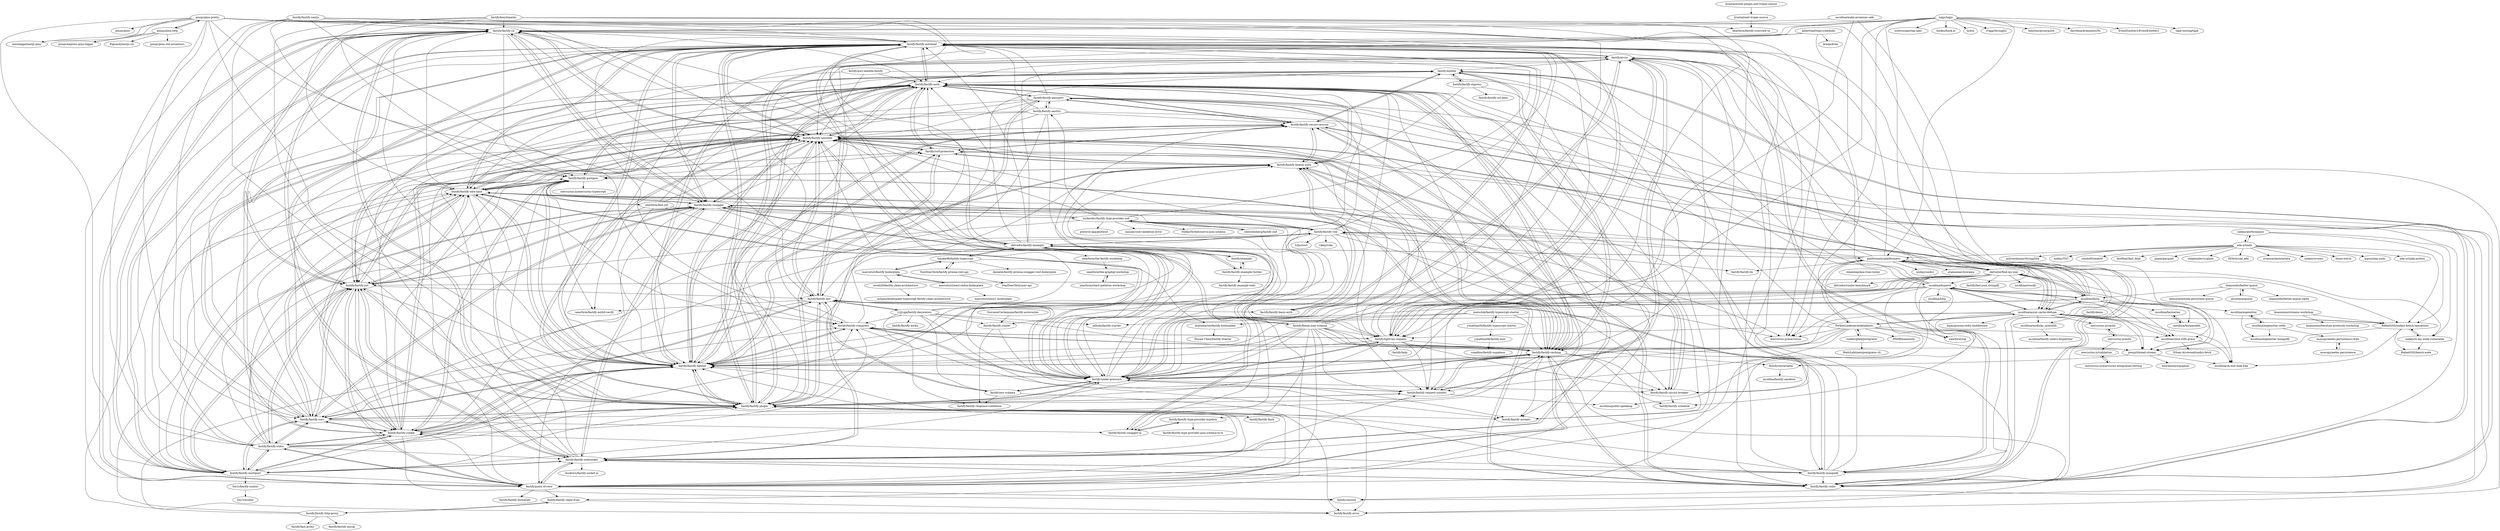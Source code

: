 digraph G {
"tapjs/tapjs" -> "tape-testing/tape" ["e"=1]
"tapjs/tapjs" -> "mercurius-js/mercurius" ["e"=1]
"tapjs/tapjs" -> "fastify/fastify-cli"
"tapjs/tapjs" -> "delvedor/find-my-way"
"tapjs/tapjs" -> "scottcorgan/tap-spec" ["e"=1]
"tapjs/tapjs" -> "fastify/fastify-autoload"
"tapjs/tapjs" -> "fastify/fastify-swagger"
"tapjs/tapjs" -> "hookio/hook.io" ["e"=1]
"tapjs/tapjs" -> "tj/dox" ["e"=1]
"tapjs/tapjs" -> "fastify/light-my-request"
"tapjs/tapjs" -> "rvagg/through2" ["e"=1]
"tapjs/tapjs" -> "thlorenz/proxyquire" ["e"=1]
"tapjs/tapjs" -> "platformatic/platformatic"
"tapjs/tapjs" -> "davidmarkclements/0x" ["e"=1]
"tapjs/tapjs" -> "EventEmitter2/EventEmitter2" ["e"=1]
"fastify/aws-lambda-fastify" -> "fastify/fastify-sensible"
"fastify/aws-lambda-fastify" -> "fastify/fastify-rate-limit"
"fastify/aws-lambda-fastify" -> "fastify/fastify-auth"
"fastify/aws-lambda-fastify" -> "mcollina/hyperid"
"pinojs/pino-pretty" -> "pinojs/pino" ["e"=1]
"pinojs/pino-pretty" -> "pinojs/pino-http"
"pinojs/pino-pretty" -> "iamolegga/nestjs-pino" ["e"=1]
"pinojs/pino-pretty" -> "fastify/fastify-helmet"
"pinojs/pino-pretty" -> "fastify/fastify-sensible"
"pinojs/pino-pretty" -> "fastify/fastify-swagger"
"pinojs/pino-pretty" -> "fastify/fastify-cli"
"pinojs/pino-pretty" -> "fastify/fastify-multipart"
"pinojs/pino-pretty" -> "fastify/fastify-autoload"
"pinojs/pino-pretty" -> "fastify/light-my-request"
"pinojs/pino-pretty" -> "mercurius-js/mercurius" ["e"=1]
"pinojs/pino-pretty" -> "fastify/fastify-cors"
"pinojs/pino-pretty" -> "pinojs/express-pino-logger"
"pinojs/pino-pretty" -> "fastify/fastify-static"
"pinojs/pino-pretty" -> "delvedor/fastify-example"
"fastify/fastify-static" -> "fastify/fastify-helmet"
"fastify/fastify-static" -> "fastify/fastify-cors"
"fastify/fastify-static" -> "fastify/fastify-cookie"
"fastify/fastify-static" -> "fastify/fastify-jwt"
"fastify/fastify-static" -> "fastify/fastify-autoload"
"fastify/fastify-static" -> "fastify/fastify-multipart"
"fastify/fastify-static" -> "fastify/point-of-view"
"fastify/fastify-static" -> "fastify/fastify-sensible"
"fastify/fastify-static" -> "fastify/fastify-compress"
"fastify/fastify-static" -> "fastify/fastify-websocket"
"fastify/fastify-static" -> "fastify/fastify-swagger"
"fastify/fastify-static" -> "fastify/fastify-plugin"
"fastify/fastify-static" -> "fastify/fastify-rate-limit"
"fastify/fastify-static" -> "fastify/fastify-cli"
"fastify/fastify-static" -> "fastify/fastify-auth"
"fastify/fluent-json-schema" -> "fastify/fastify-autoload"
"fastify/fluent-json-schema" -> "fastify/fastify-request-context"
"fastify/fluent-json-schema" -> "fastify/fastify-sensible"
"fastify/fluent-json-schema" -> "fastify/fastify-plugin"
"fastify/fluent-json-schema" -> "fastify/fastify-cli"
"fastify/fluent-json-schema" -> "pinojs/thread-stream"
"fastify/fluent-json-schema" -> "delvedor/fastify-example"
"fastify/fluent-json-schema" -> "fastify/light-my-request"
"fastify/fluent-json-schema" -> "fastify/fastify-reply-from"
"fastify/fluent-json-schema" -> "fastify/fastify-mongodb"
"fastify/fluent-json-schema" -> "fastify/under-pressure"
"fastify/fluent-json-schema" -> "fastify/fastify-redis"
"fastify/fluent-json-schema" -> "fastify/fastify-helmet"
"fastify/fluent-json-schema" -> "fastify/point-of-view"
"fastify/fluent-json-schema" -> "fastify/restartable"
"lmammino/streams-workshop" -> "lmammino/iteration-protocols-workshop"
"lmammino/streams-workshop" -> "RafaelGSS/nodejs-bench-operations"
"fastify/fastify-env" -> "fastify/fastify-autoload"
"fastify/fastify-env" -> "fastify/fastify-sensible"
"fastify/fastify-env" -> "fastify/env-schema"
"fastify/fastify-env" -> "fastify/fastify-plugin"
"fastify/fastify-env" -> "fastify/fastify-auth"
"fastify/fastify-env" -> "fastify/fastify-cookie"
"fastify/fastify-env" -> "fastify/fastify-error"
"fastify/fastify-env" -> "fastify/under-pressure"
"fastify/fastify-env" -> "L2jLiga/fastify-decorators"
"fastify/fastify-env" -> "fastify/fastify-mongodb"
"fastify/fastify-env" -> "nearform/fastify-auth0-verify"
"fastify/fastify-env" -> "fastify/fastify-basic-auth"
"fastify/under-pressure" -> "fastify/fastify-helmet"
"fastify/under-pressure" -> "fastify/fastify-compress"
"fastify/under-pressure" -> "fastify/fastify-caching"
"fastify/under-pressure" -> "fastify/fastify-sensible"
"fastify/under-pressure" -> "fastify/fastify-request-context"
"fastify/under-pressure" -> "fastify/fastify-rate-limit"
"fastify/under-pressure" -> "fastify/fastify-circuit-breaker"
"fastify/under-pressure" -> "fastify/avvio"
"fastify/under-pressure" -> "fastify/fastify-plugin"
"fastify/under-pressure" -> "fastify/fastify-bearer-auth"
"fastify/under-pressure" -> "fastify/env-schema"
"fastify/under-pressure" -> "fastify/fastify-env"
"fastify/under-pressure" -> "fastify/fastify-autoload"
"fastify/under-pressure" -> "fastify/light-my-request"
"fastify/under-pressure" -> "fastify/fastify-auth"
"fastify/fastify-reply-from" -> "fastify/fastify-http-proxy"
"fastify/fastify-reply-from" -> "fastify/fastify-error"
"fastify/fastify-autoload" -> "fastify/fastify-env"
"fastify/fastify-autoload" -> "fastify/fastify-sensible"
"fastify/fastify-autoload" -> "fastify/fastify-plugin"
"fastify/fastify-autoload" -> "fastify/fastify-helmet"
"fastify/fastify-autoload" -> "fastify/fastify-cli"
"fastify/fastify-autoload" -> "fastify/fastify-jwt"
"fastify/fastify-autoload" -> "fastify/fastify-auth"
"fastify/fastify-autoload" -> "fastify/light-my-request"
"fastify/fastify-autoload" -> "fastify/avvio"
"fastify/fastify-autoload" -> "fastify/fastify-rate-limit"
"fastify/fastify-autoload" -> "fastify/fastify-cookie"
"fastify/fastify-autoload" -> "fastify/fastify-multipart"
"fastify/fastify-autoload" -> "fastify/fastify-mongodb"
"fastify/fastify-autoload" -> "fastify/fastify-swagger"
"fastify/fastify-autoload" -> "fastify/under-pressure"
"fastify/fastify-routes" -> "fastify/fastify-response-validation"
"fastify/fastify-routes" -> "fastify/fastify-accepts"
"fastify/fastify-example-twitter" -> "fastify/example"
"fastify/fastify-example-twitter" -> "delvedor/fastify-example"
"fastify/fastify-example-twitter" -> "fastify/fastify-example-todo"
"fastify/fastify-compress" -> "fastify/fastify-caching"
"fastify/fastify-compress" -> "fastify/fastify-accepts"
"fastify/fastify-compress" -> "fastify/under-pressure"
"fastify/fastify-compress" -> "fastify/fastify-helmet"
"fastify/fastify-compress" -> "fastify/light-my-request"
"fastify/fastify-compress" -> "fastify/fastify-bearer-auth"
"fastify/fastify-compress" -> "fastify/middie"
"ForbesLindesay/atdatabases" -> "fastify/under-pressure"
"ForbesLindesay/atdatabases" -> "platformatic/platformatic"
"ForbesLindesay/atdatabases" -> "rickbergfalk/postgrator"
"ForbesLindesay/atdatabases" -> "mcollina/async-cache-dedupe"
"ForbesLindesay/atdatabases" -> "Ff00ff/mammoth" ["e"=1]
"ForbesLindesay/atdatabases" -> "pinojs/thread-stream"
"ForbesLindesay/atdatabases" -> "nearform/sql"
"ForbesLindesay/atdatabases" -> "mcollina/close-with-grace"
"ForbesLindesay/atdatabases" -> "mercurius-js/mercurius" ["e"=1]
"ForbesLindesay/atdatabases" -> "fastify/fastify-helmet"
"ForbesLindesay/atdatabases" -> "fastify/fastify-request-context"
"ForbesLindesay/atdatabases" -> "fastify/light-my-request"
"ForbesLindesay/atdatabases" -> "fastify/fastify-auth"
"matschik/fastify-typescript-starter" -> "yonathan06/fastify-typescript-starter"
"matschik/fastify-typescript-starter" -> "jellydn/fastify-starter"
"matschik/fastify-typescript-starter" -> "mattaharish/fastify-boilerplate"
"matschik/fastify-typescript-starter" -> "fastify/fastify-caching"
"fastify/fastify-cookie" -> "fastify/fastify-cors"
"fastify/fastify-cookie" -> "fastify/fastify-autoload"
"fastify/fastify-cookie" -> "fastify/fastify-helmet"
"fastify/fastify-cookie" -> "fastify/fastify-rate-limit"
"fastify/fastify-cookie" -> "fastify/fastify-jwt"
"fastify/fastify-cookie" -> "fastify/fastify-env"
"fastify/fastify-cookie" -> "fastify/session"
"fastify/fastify-cookie" -> "fastify/fastify-secure-session"
"fastify/fastify-cookie" -> "fastify/fastify-compress"
"fastify/fastify-cookie" -> "fastify/fastify-static"
"fastify/fastify-cookie" -> "fastify/fastify-multipart"
"fastify/fastify-cookie" -> "fastify/fastify-plugin"
"fastify/fastify-cookie" -> "fastify/fastify-postgres"
"fastify/fastify-cookie" -> "fastify/fastify-auth"
"fastify/fastify-cookie" -> "fastify/csrf-protection"
"L2jLiga/fastify-decorators" -> "fastify/fastify-env"
"L2jLiga/fastify-decorators" -> "fastify/fastify-error"
"L2jLiga/fastify-decorators" -> "fastify/middie"
"L2jLiga/fastify-decorators" -> "fastify/fastify-routes"
"L2jLiga/fastify-decorators" -> "fastify/fastify-sensible"
"L2jLiga/fastify-decorators" -> "fastify/fastify-awilix"
"L2jLiga/fastify-decorators" -> "fastify/fastify-caching"
"L2jLiga/fastify-decorators" -> "fastify/fastify-response-validation"
"L2jLiga/fastify-decorators" -> "jellydn/fastify-starter"
"L2jLiga/fastify-decorators" -> "fastify/env-schema"
"L2jLiga/fastify-decorators" -> "fastify/fastify-compress"
"fastify/fastify-oauth2" -> "fastify/session"
"fastify/fastify-oauth2" -> "fastify/fastify-autoload"
"fastify/fastify-oauth2" -> "fastify/fastify-env"
"fastify/fastify-oauth2" -> "fastify/fastify-passport"
"fastify/fastify-oauth2" -> "fastify/fastify-sensible"
"fastify/fastify-oauth2" -> "fastify/fastify-secure-session"
"fastify/fastify-oauth2" -> "fastify/under-pressure"
"fastify/fastify-oauth2" -> "fastify/fastify-cookie"
"fastify/fastify-oauth2" -> "fastify/fastify-jwt"
"fastify/fastify-sensible" -> "fastify/fastify-auth"
"fastify/fastify-sensible" -> "fastify/fastify-autoload"
"fastify/fastify-sensible" -> "fastify/fastify-helmet"
"fastify/fastify-sensible" -> "fastify/fastify-caching"
"fastify/fastify-sensible" -> "fastify/fastify-rate-limit"
"fastify/fastify-sensible" -> "fastify/fastify-plugin"
"fastify/fastify-sensible" -> "fastify/fastify-env"
"fastify/fastify-sensible" -> "fastify/fastify-jwt"
"fastify/fastify-sensible" -> "fastify/under-pressure"
"fastify/fastify-sensible" -> "fastify/fastify-secure-session"
"fastify/fastify-sensible" -> "fastify/csrf-protection"
"fastify/fastify-sensible" -> "fastify/fastify-cli"
"fastify/fastify-sensible" -> "fastify/fastify-swagger"
"fastify/fastify-sensible" -> "fastify/fastify-bearer-auth"
"fastify/fastify-sensible" -> "fastify/fastify-redis"
"fastify/fastify-rate-limit" -> "fastify/fastify-helmet"
"fastify/fastify-rate-limit" -> "fastify/fastify-sensible"
"fastify/fastify-rate-limit" -> "fastify/fastify-auth"
"fastify/fastify-rate-limit" -> "fastify/fastify-circuit-breaker"
"fastify/fastify-rate-limit" -> "fastify/fastify-autoload"
"fastify/fastify-rate-limit" -> "fastify/under-pressure"
"fastify/fastify-rate-limit" -> "fastify/fastify-jwt"
"fastify/fastify-rate-limit" -> "fastify/fastify-cors"
"fastify/fastify-rate-limit" -> "fastify/fastify-cookie"
"fastify/fastify-rate-limit" -> "fastify/fastify-swagger"
"fastify/fastify-rate-limit" -> "fastify/fastify-compress"
"fastify/fastify-rate-limit" -> "fastify/fastify-redis"
"fastify/fastify-rate-limit" -> "fastify/fastify-plugin"
"fastify/fastify-rate-limit" -> "fastify/csrf-protection"
"fastify/fastify-rate-limit" -> "fastify/fastify-postgres"
"fastify/fastify-secure-session" -> "fastify/csrf-protection"
"fastify/fastify-secure-session" -> "fastify/fastify-caching"
"fastify/fastify-secure-session" -> "fastify/fastify-bearer-auth"
"fastify/fastify-secure-session" -> "fastify/fastify-helmet"
"fastify/fastify-secure-session" -> "fastify/fastify-sensible"
"fastify/fastify-secure-session" -> "fastify/fastify-auth"
"fastify/fastify-secure-session" -> "fastify/fastify-passport"
"fastify/fastify-secure-session" -> "fastify/middie"
"fastify/fastify-secure-session" -> "fastify/fastify-redis"
"fastify/fastify-secure-session" -> "fastify/fastify-accepts"
"fastify/fastify-secure-session" -> "fastify/fastify-cookie"
"fastify/fastify-circuit-breaker" -> "fastify/fastify-auth"
"fastify/fastify-circuit-breaker" -> "fastify/fastify-bearer-auth"
"fastify/fastify-circuit-breaker" -> "fastify/fastify-schedule"
"fastify/fastify-cors" -> "fastify/fastify-helmet"
"fastify/fastify-cors" -> "fastify/fastify-jwt"
"fastify/fastify-cors" -> "fastify/fastify-cookie"
"fastify/fastify-cors" -> "fastify/fastify-swagger"
"fastify/fastify-cors" -> "fastify/fastify-plugin"
"fastify/fastify-cors" -> "fastify/fastify-rate-limit"
"fastify/fastify-cors" -> "fastify/fastify-auth"
"fastify/fastify-cors" -> "fastify/fastify-static"
"fastify/fastify-cors" -> "fastify/fastify-autoload"
"fastify/fastify-cors" -> "fastify/fastify-compress"
"fastify/fastify-cors" -> "fastify/fastify-multipart"
"fastify/fastify-cors" -> "fastify/middie"
"fastify/fastify-cors" -> "fastify/fastify-postgres"
"fastify/fastify-cors" -> "fastify/fastify-caching"
"fastify/fastify-cors" -> "fastify/fastify-swagger-ui"
"fastify/benchmarks" -> "fastify/fastify-plugin"
"fastify/benchmarks" -> "nearform/fastify-overview-ui"
"fastify/benchmarks" -> "fastify/fastify-request-context"
"fastify/benchmarks" -> "fastify/fastify-cli"
"fastify/benchmarks" -> "fastify/fastify-mongodb"
"fastify/benchmarks" -> "fastify/fastify-rate-limit"
"fastify/benchmarks" -> "fastify/fastify-postgres"
"fastify/fastify-postgres" -> "fastify/fastify-bearer-auth"
"fastify/fastify-postgres" -> "fastify/fastify-helmet"
"fastify/fastify-postgres" -> "fastify/fastify-redis"
"fastify/fastify-postgres" -> "fastify/fastify-auth"
"fastify/fastify-postgres" -> "fastify/fastify-plugin"
"fastify/fastify-postgres" -> "fastify/fastify-rate-limit"
"fastify/fastify-postgres" -> "nearform/fastify-auth0-verify"
"fastify/fastify-postgres" -> "fastify/fastify-jwt"
"fastify/fastify-postgres" -> "fastify/fastify-cookie"
"fastify/fastify-postgres" -> "fastify/csrf-protection"
"fastify/fastify-postgres" -> "nearform/fast-jwt"
"fastify/fastify-postgres" -> "mercurius-js/mercurius-typescript"
"fastify/fastify-postgres" -> "fastify/fastify-sensible"
"fastify/env-schema" -> "fastify/fastify-env"
"fastify/env-schema" -> "fastify/under-pressure"
"fastify/env-schema" -> "fastify/fastify-error"
"fastify/env-schema" -> "fastify/fastify-response-validation"
"fastify/example" -> "fastify/fastify-secure-session"
"fastify/example" -> "fastify/fastify-example-twitter"
"fastify/fastify-http-proxy" -> "fastify/fastify-reply-from"
"fastify/fastify-http-proxy" -> "fastify/fast-proxy" ["e"=1]
"fastify/fastify-http-proxy" -> "fastify/fastify-sensible"
"fastify/fastify-http-proxy" -> "fastify/fastify-rate-limit"
"fastify/fastify-http-proxy" -> "fastify/fastify-mysql"
"steambap/koa-tree-router" -> "delvedor/router-benchmark"
"mcollina/mqemitter" -> "mcollina/mqemitter-redis"
"mcollina/mqemitter" -> "mcollina/mqemitter-mongodb"
"fastify/light-my-request" -> "fastify/fastify-autoload"
"fastify/light-my-request" -> "fastify/avvio"
"fastify/light-my-request" -> "fastify/fastify-compress"
"fastify/light-my-request" -> "fastify/fastify-helmet"
"fastify/light-my-request" -> "fastify/fastify-request-context"
"fastify/light-my-request" -> "fastify/under-pressure"
"fastify/light-my-request" -> "fastify/fastify-auth"
"fastify/light-my-request" -> "fastify/fastify-caching"
"fastify/light-my-request" -> "fastify/help"
"fastify/light-my-request" -> "fastify/fastify-bearer-auth"
"fastify/light-my-request" -> "fastify/fastify-plugin"
"fastify/light-my-request" -> "fastify/fastify-circuit-breaker"
"fastify/light-my-request" -> "fastify/fastify-sensible"
"fastify/fastify-caching" -> "fastify/fastify-redis"
"fastify/fastify-caching" -> "fastify/fastify-accepts"
"fastify/fastify-caching" -> "fastify/fastify-sensible"
"fastify/fastify-caching" -> "fastify/fastify-bearer-auth"
"fastify/fastify-caching" -> "fastify/fastify-helmet"
"fastify/fastify-caching" -> "fastify/fastify-secure-session"
"fastify/fastify-caching" -> "fastify/fastify-compress"
"fastify/fastify-caching" -> "fastify/middie"
"fastify/fastify-caching" -> "fastify/fastify-schedule"
"fastify/fastify-caching" -> "fastify/under-pressure"
"fastify/fastify-caching" -> "fastify/fastify-auth"
"fastify/fastify-caching" -> "fastify/fastify-request-context"
"fastify/fastify-caching" -> "fastify/fastify-error"
"fastify/fastify-caching" -> "fastify/fastify-circuit-breaker"
"fastify/fastify-caching" -> "fastify/csrf-protection"
"fastify/csrf-protection" -> "fastify/fastify-secure-session"
"fastify/csrf-protection" -> "fastify/fastify-bearer-auth"
"fastify/csrf-protection" -> "fastify/fastify-auth"
"fastify/csrf-protection" -> "fastify/fastify-plugin"
"fastify/csrf-protection" -> "fastify/fastify-helmet"
"fastify/csrf-protection" -> "fastify/fastify-sensible"
"fastify/csrf-protection" -> "fastify/fastify-caching"
"fastify/fastify-passport" -> "fastify/fastify-auth"
"fastify/fastify-passport" -> "fastify/fastify-secure-session"
"fastify/fastify-passport" -> "fastify/point-of-view"
"fastify/fastify-passport" -> "fastify/fastify-websocket"
"fastify/fastify-passport" -> "fastify/fastify-redis"
"fastify/fastify-passport" -> "fastify/fastify-oauth2"
"fastify/fastify-passport" -> "fastify/fastify-sensible"
"fastify/fastify-passport" -> "fastify/fastify-rate-limit"
"fastify/fastify-passport" -> "fastify/fastify-autoload"
"fastify/fastify-passport" -> "fastify/session"
"fastify/fastify-passport" -> "fastify/fastify-jwt"
"fastify/fastify-express" -> "fastify/middie"
"fastify/fastify-express" -> "fastify/fastify-accepts"
"fastify/fastify-express" -> "fastify/fastify-url-data"
"fastify/fastify-express" -> "fastify/fastify-bearer-auth"
"fastify/fastify-basic-auth" -> "fastify/fastify-bearer-auth"
"nearform/fast-jwt" -> "nearform/fastify-auth0-verify"
"nearform/fast-jwt" -> "fastify/under-pressure"
"nearform/fast-jwt" -> "fastify/fastify-postgres"
"nearform/fast-jwt" -> "fastify/fastify-sensible"
"nearform/fast-jwt" -> "fastify/fastify-helmet"
"nearform/fast-jwt" -> "fastify/fastify-auth"
"nearform/fast-jwt" -> "fastify/fastify-request-context"
"fox1t/fastify-multer" -> "fox1t/multer"
"yonathan06/fastify-now" -> "coopflow/fastify-supabase"
"yonathan06/fastify-typescript-starter" -> "matschik/fastify-typescript-starter"
"yonathan06/fastify-typescript-starter" -> "yonathan06/fastify-now"
"fastify/fastify-request-context" -> "fastify/fastify-caching"
"fastify/fastify-request-context" -> "fastify/under-pressure"
"fastify/fastify-request-context" -> "mcollina/public-speaking"
"fastify/fastify-request-context" -> "fastify/avvio"
"fastify/fastify-request-context" -> "fastify/fastify-plugin"
"mattaharish/fastify-boilerplate" -> "Shyam-Chen/Fastify-Starter"
"mcollina/mqemitter-redis" -> "moscajs/aedes-persistence-redis"
"mcollina/mqemitter-redis" -> "mcollina/mqemitter"
"mcollina/mqemitter-redis" -> "mcollina/mqemitter-mongodb"
"mercurius-js/mercurius-integration-testing" -> "mercurius-js/validation"
"GiovanniCardamone/fastify-autoroutes" -> "fastify/fastify-routes"
"delvedor/fastify-example" -> "fastify/example"
"delvedor/fastify-example" -> "platformatic/platformatic"
"delvedor/fastify-example" -> "fastify/fastify-sensible"
"delvedor/fastify-example" -> "fastify/fastify-cli"
"delvedor/fastify-example" -> "fastify/fluent-json-schema"
"delvedor/fastify-example" -> "fastify/fastify-autoload"
"delvedor/fastify-example" -> "fastify/fastify-example-twitter"
"delvedor/fastify-example" -> "fastify/fastify-auth"
"delvedor/fastify-example" -> "hmake98/fastify-typescript"
"delvedor/fastify-example" -> "fastify/light-my-request"
"delvedor/fastify-example" -> "nearform/the-fastify-workshop"
"delvedor/fastify-example" -> "fastify/fastify-helmet"
"delvedor/fastify-example" -> "fastify/avvio"
"delvedor/fastify-example" -> "fastify/fastify-vite"
"delvedor/fastify-example" -> "fastify/fastify-swagger"
"pinojs/thread-stream" -> "mcollina/on-exit-leak-free"
"pinojs/thread-stream" -> "knockaway/sqsiphon"
"pinojs/thread-stream" -> "fastify/restartable"
"mcollina/fastq" -> "mcollina/async-cache-dedupe"
"mcollina/fastq" -> "mcollina/mqemitter"
"mcollina/fastq" -> "fastify/avvio"
"mcollina/fastq" -> "mcollina/fastparallel"
"mcollina/fastq" -> "fastify/under-pressure"
"mcollina/fastq" -> "fastify/fastify-autoload"
"mcollina/fastq" -> "mcollina/hyperid"
"mcollina/fastq" -> "mcollina/fastseries"
"mcollina/fastq" -> "delvedor/find-my-way"
"mcollina/fastq" -> "platformatic/platformatic"
"mcollina/fastq" -> "pinojs/thread-stream"
"mcollina/fastq" -> "fastify/fastify-helmet"
"mcollina/fastq" -> "fastify/light-my-request"
"mcollina/fastq" -> "fastify/fastify-vite"
"mcollina/fastq" -> "mcollina/close-with-grace"
"mcollina/async-cache-dedupe" -> "mcollina/fastq"
"mcollina/async-cache-dedupe" -> "fastify/under-pressure"
"mcollina/async-cache-dedupe" -> "mcollina/on-exit-leak-free"
"mcollina/async-cache-dedupe" -> "mcollina/hyperid"
"mcollina/async-cache-dedupe" -> "platformatic/platformatic"
"mcollina/async-cache-dedupe" -> "RafaelGSS/nodejs-bench-operations"
"mcollina/async-cache-dedupe" -> "mcollina/close-with-grace"
"mcollina/async-cache-dedupe" -> "delvedor/find-my-way"
"mcollina/async-cache-dedupe" -> "fastify/fastify-helmet"
"mcollina/async-cache-dedupe" -> "mcollina/public-speaking"
"mcollina/async-cache-dedupe" -> "pinojs/thread-stream"
"mcollina/async-cache-dedupe" -> "Asjas/prisma-redis-middleware" ["e"=1]
"mcollina/async-cache-dedupe" -> "mercurius-js/cache"
"mcollina/async-cache-dedupe" -> "ForbesLindesay/atdatabases"
"mcollina/async-cache-dedupe" -> "mcollina/modular_monolith"
"kibertoad/toad-scheduler" -> "fastify/fastify-schedule"
"kibertoad/toad-scheduler" -> "fastify/fastify-autoload"
"kibertoad/toad-scheduler" -> "fastify/fastify-plugin"
"kibertoad/toad-scheduler" -> "breejs/bree" ["e"=1]
"hmake98/fastify-typescript" -> "TomDoesTech/fastify-prisma-rest-api"
"hmake98/fastify-typescript" -> "danielm/fastify-prisma-swagger-rest-boilerplate"
"hmake98/fastify-typescript" -> "mattaharish/fastify-boilerplate"
"hmake98/fastify-typescript" -> "delvedor/fastify-example"
"hmake98/fastify-typescript" -> "marcoturi/fastify-boilerplate"
"mcollina/close-with-grace" -> "mcollina/on-exit-leak-free"
"mcollina/close-with-grace" -> "pinojs/thread-stream"
"mcollina/close-with-grace" -> "Ethan-Arrowood/undici-fetch"
"fastify/fastify-vite" -> "fastify/fastify-dx" ["e"=1]
"fastify/fastify-vite" -> "mercurius-js/mercurius" ["e"=1]
"fastify/fastify-vite" -> "fastify/fastify-cors"
"fastify/fastify-vite" -> "h3js/rou3" ["e"=1]
"fastify/fastify-vite" -> "mcollina/async-cache-dedupe"
"fastify/fastify-vite" -> "fastify/point-of-view"
"fastify/fastify-vite" -> "delvedor/fastify-example"
"fastify/fastify-vite" -> "turkerdev/fastify-type-provider-zod"
"fastify/fastify-vite" -> "fastify/fastify-swagger"
"fastify/fastify-vite" -> "fastify/fastify-autoload"
"fastify/fastify-vite" -> "fastify/fastify-passport"
"fastify/fastify-vite" -> "vikejs/vike" ["e"=1]
"fastify/fastify-vite" -> "fastify/light-my-request"
"fastify/fastify-vite" -> "fastify/under-pressure"
"fastify/fastify-vite" -> "fastify/fastify-sensible"
"mercurius-js/auth" -> "mercurius-js/validation"
"mercurius-js/auth" -> "mercurius-js/cache"
"nearform/the-fastify-workshop" -> "nearform/the-graphql-workshop"
"mcollina/fastparallel" -> "mcollina/fastseries"
"mcollina/fastseries" -> "mcollina/fastparallel"
"mercurius-js/validation" -> "mercurius-js/mercurius-integration-testing"
"mercurius-js/cache" -> "mercurius-js/auth"
"turkerdev/fastify-type-provider-zod" -> "elierotenberg/fastify-zod"
"turkerdev/fastify-type-provider-zod" -> "fastify/fastify-swagger"
"turkerdev/fastify-type-provider-zod" -> "fastify/fastify-type-provider-typebox"
"turkerdev/fastify-type-provider-zod" -> "fastify/fastify-swagger-ui"
"turkerdev/fastify-type-provider-zod" -> "fastify/fastify-sensible"
"turkerdev/fastify-type-provider-zod" -> "fastify/fastify-rate-limit"
"turkerdev/fastify-type-provider-zod" -> "fastify/fastify-jwt"
"turkerdev/fastify-type-provider-zod" -> "fastify/fastify-autoload"
"turkerdev/fastify-type-provider-zod" -> "fastify/fastify-vite"
"turkerdev/fastify-type-provider-zod" -> "plotwist-app/plotwist" ["e"=1]
"turkerdev/fastify-type-provider-zod" -> "causaly/zod-validation-error" ["e"=1]
"turkerdev/fastify-type-provider-zod" -> "fastify/fastify-oauth2"
"turkerdev/fastify-type-provider-zod" -> "StefanTerdell/zod-to-json-schema" ["e"=1]
"TomDoesTech/fastify-prisma-rest-api" -> "TomDoesTech/user-api"
"TomDoesTech/fastify-prisma-rest-api" -> "hmake98/fastify-typescript"
"lirantal/anti-trojan-source" -> "nearform/fastify-overview-ui"
"diamondio/better-queue" -> "diamondio/better-queue-sqlite"
"diamondio/better-queue" -> "damoclark/node-persistent-queue"
"diamondio/better-queue" -> "jessetane/queue"
"diamondio/better-queue" -> "mcollina/fastq"
"RafaelGSS/nodejs-bench-operations" -> "RafaelGSS/bench-node"
"RafaelGSS/nodejs-bench-operations" -> "nodejs/is-my-node-vulnerable"
"RafaelGSS/nodejs-bench-operations" -> "mcollina/async-cache-dedupe"
"RafaelGSS/nodejs-bench-operations" -> "pinojs/thread-stream"
"RafaelGSS/nodejs-bench-operations" -> "mcollina/on-exit-leak-free"
"revell29/fastify-clean-architecture" -> "aslupin/boilerplate-typescript-fastify-clean-architecture"
"elierotenberg/fastify-zod" -> "turkerdev/fastify-type-provider-zod"
"elierotenberg/fastify-zod" -> "fastify/fastify-swagger-ui"
"lirantal/eslint-plugin-anti-trojan-source" -> "lirantal/anti-trojan-source"
"fastify/restartable" -> "mcollina/fastify-sandbox"
"fastify/fastify-type-provider-typebox" -> "fastify/fastify-swagger-ui"
"fastify/fastify-type-provider-typebox" -> "fastify/fastify-type-provider-json-schema-to-ts"
"nearform/the-graphql-workshop" -> "nearform/react-patterns-workshop"
"nearform/react-patterns-workshop" -> "nearform/the-graphql-workshop"
"moscajs/aedes-persistence-redis" -> "moscajs/aedes-persistence"
"moscajs/aedes-persistence" -> "moscajs/aedes-persistence-redis"
"platformatic/platformatic" -> "delvedor/fastify-example"
"platformatic/platformatic" -> "mercurius-js/mercurius" ["e"=1]
"platformatic/platformatic" -> "mcollina/async-cache-dedupe"
"platformatic/platformatic" -> "ForbesLindesay/atdatabases"
"platformatic/platformatic" -> "nodejs/undici" ["e"=1]
"platformatic/platformatic" -> "delvedor/find-my-way"
"platformatic/platformatic" -> "fastify/fastify-swagger"
"platformatic/platformatic" -> "fastify/fastify-dx" ["e"=1]
"platformatic/platformatic" -> "RafaelGSS/nodejs-bench-operations"
"platformatic/platformatic" -> "oramasearch/orama" ["e"=1]
"platformatic/platformatic" -> "mcollina/fastq"
"platformatic/platformatic" -> "fastify/avvio"
"platformatic/platformatic" -> "fastify/fastify-vite"
"platformatic/platformatic" -> "fastify/fastify-autoload"
"platformatic/platformatic" -> "nodejs/is-my-node-vulnerable"
"nodejs/is-my-node-vulnerable" -> "RafaelGSS/nodejs-bench-operations"
"nodejs/is-my-node-vulnerable" -> "RafaelGSS/bench-node"
"pinojs/pino-http" -> "pinojs/pino-pretty"
"pinojs/pino-http" -> "iamolegga/nestjs-pino" ["e"=1]
"pinojs/pino-http" -> "pinojs/express-pino-logger"
"pinojs/pino-http" -> "pinojs/pino-std-serializers"
"pinojs/pino-http" -> "Papooch/nestjs-cls" ["e"=1]
"fastify/fastify-swagger-ui" -> "fastify/fastify-swagger"
"fastify/fastify-swagger-ui" -> "fastify/fastify-type-provider-typebox"
"ada-url/ada" -> "simdutf/simdutf" ["e"=1]
"ada-url/ada" -> "nodejs/performance"
"ada-url/ada" -> "platformatic/platformatic"
"ada-url/ada" -> "fastfloat/fast_float" ["e"=1]
"ada-url/ada" -> "pnpm/pacquet" ["e"=1]
"ada-url/ada" -> "RafaelGSS/nodejs-bench-operations"
"ada-url/ada" -> "stephenberry/glaze" ["e"=1]
"ada-url/ada" -> "TkTech/can_ada"
"ada-url/ada" -> "evanwashere/mitata" ["e"=1]
"ada-url/ada" -> "nodejs/uvwasi"
"ada-url/ada" -> "boost-ext/ut" ["e"=1]
"ada-url/ada" -> "mpusz/mp-units" ["e"=1]
"ada-url/ada" -> "ada-url/ada-python"
"ada-url/ada" -> "ashvardanian/StringZilla" ["e"=1]
"ada-url/ada" -> "nodejs/TSC" ["e"=1]
"nodejs/performance" -> "RafaelGSS/nodejs-bench-operations"
"nodejs/performance" -> "ada-url/ada"
"nodejs/performance" -> "nodejs/is-my-node-vulnerable"
"mcollina/hyperid" -> "mcollina/async-cache-dedupe"
"mcollina/hyperid" -> "fastify/fastify-helmet"
"mcollina/hyperid" -> "fastify/middie"
"mcollina/hyperid" -> "fastify/point-of-view"
"mcollina/hyperid" -> "nearform/sql"
"mcollina/hyperid" -> "mcollina/close-with-grace"
"mcollina/hyperid" -> "fastify/under-pressure"
"mcollina/hyperid" -> "pinojs/thread-stream"
"mcollina/hyperid" -> "mcollina/hwp"
"mcollina/hyperid" -> "fastify/fastify-autoload"
"mcollina/hyperid" -> "mcollina/on-exit-leak-free"
"mcollina/hyperid" -> "fastify/fastify-websocket"
"mcollina/hyperid" -> "mcollina/fastq"
"fastify/avvio" -> "fastify/fastify-plugin"
"fastify/avvio" -> "fastify/fastify-autoload"
"fastify/avvio" -> "fastify/fastify-request-context"
"fastify/avvio" -> "fastify/under-pressure"
"fastify/avvio" -> "fastify/light-my-request"
"fastify/avvio" -> "fastify/fastify-circuit-breaker"
"fastify/avvio" -> "fastify/fastify-caching"
"fastify/avvio" -> "fastify/fastify-auth"
"fastify/avvio" -> "fastify/fastify-helmet"
"fastify/avvio" -> "fastify/fastify-sensible"
"fastify/avvio" -> "fastify/fastify-error"
"fastify/avvio" -> "fastify/middie"
"jessetane/queue" -> "diamondio/better-queue"
"mcollina/modular_monolith" -> "mcollina/fastify-undici-dispatcher"
"rickbergfalk/postgrator" -> "MattiLehtinen/postgrator-cli"
"rickbergfalk/postgrator" -> "ForbesLindesay/atdatabases"
"fastify/fastify-cli" -> "fastify/fastify-autoload"
"fastify/fastify-cli" -> "fastify/fastify-sensible"
"fastify/fastify-cli" -> "fastify/fastify-plugin"
"fastify/fastify-cli" -> "fastify/fastify-swagger"
"fastify/fastify-cli" -> "fastify/fastify-auth"
"fastify/fastify-cli" -> "fastify/fastify-helmet"
"fastify/fastify-cli" -> "fastify/fastify-rate-limit"
"fastify/fastify-cli" -> "fastify/fastify-jwt"
"fastify/fastify-cli" -> "fastify/point-of-view"
"fastify/fastify-cli" -> "fastify/fastify-env"
"fastify/fastify-cli" -> "fastify/fastify-websocket"
"fastify/fastify-cli" -> "fastify/fastify-postgres"
"fastify/fastify-cli" -> "fastify/fastify-multipart"
"fastify/fastify-cli" -> "fastify/fastify-compress"
"fastify/fastify-cli" -> "fastify/under-pressure"
"marcoturi/react-redux-boilerplate" -> "marcoturi/fastify-boilerplate"
"marcoturi/react-redux-boilerplate" -> "marcoturi/ionic1-boilerplate" ["e"=1]
"fastify/fastify-swagger" -> "fastify/fastify-swagger-ui"
"fastify/fastify-swagger" -> "fastify/fastify-jwt"
"fastify/fastify-swagger" -> "fastify/fastify-cors"
"fastify/fastify-swagger" -> "fastify/fastify-sensible"
"fastify/fastify-swagger" -> "fastify/fastify-auth"
"fastify/fastify-swagger" -> "fastify/fastify-cli"
"fastify/fastify-swagger" -> "fastify/fastify-rate-limit"
"fastify/fastify-swagger" -> "fastify/fastify-autoload"
"fastify/fastify-swagger" -> "turkerdev/fastify-type-provider-zod"
"fastify/fastify-swagger" -> "fastify/fastify-multipart"
"fastify/fastify-swagger" -> "fastify/under-pressure"
"fastify/fastify-swagger" -> "fastify/fastify-websocket"
"fastify/fastify-swagger" -> "fastify/fastify-helmet"
"fastify/fastify-swagger" -> "mercurius-js/mercurius" ["e"=1]
"fastify/fastify-swagger" -> "fastify/fastify-cookie"
"fastify/middie" -> "fastify/fastify-accepts"
"fastify/middie" -> "fastify/fastify-caching"
"fastify/middie" -> "fastify/fastify-plugin"
"fastify/middie" -> "fastify/fastify-helmet"
"fastify/middie" -> "fastify/fastify-redis"
"fastify/middie" -> "fastify/fastify-secure-session"
"fastify/middie" -> "fastify/fastify-express"
"fastify/middie" -> "fastify/fastify-auth"
"fastify/middie" -> "fastify/fastify-circuit-breaker"
"fastify/fastify-plugin" -> "fastify/fastify-autoload"
"fastify/fastify-plugin" -> "fastify/fastify-jwt"
"fastify/fastify-plugin" -> "fastify/fastify-sensible"
"fastify/fastify-plugin" -> "fastify/avvio"
"fastify/fastify-plugin" -> "fastify/middie"
"fastify/fastify-plugin" -> "fastify/csrf-protection"
"fastify/fastify-plugin" -> "fastify/fastify-env"
"fastify/fastify-plugin" -> "fastify/fastify-helmet"
"fastify/fastify-plugin" -> "fastify/fastify-flash"
"fastify/fastify-plugin" -> "fastify/fastify-cli"
"fastify/fastify-plugin" -> "fastify/fastify-request-context"
"fastify/fastify-plugin" -> "fastify/under-pressure"
"fastify/fastify-plugin" -> "fastify/fastify-accepts"
"fastify/fastify-plugin" -> "fastify/fastify-cors"
"fastify/fastify-plugin" -> "fastify/fastify-caching"
"delvedor/find-my-way" -> "fastify/fast-json-stringify" ["e"=1]
"delvedor/find-my-way" -> "fastify/avvio"
"delvedor/find-my-way" -> "mcollina/async-cache-dedupe"
"delvedor/find-my-way" -> "delvedor/router-benchmark"
"delvedor/find-my-way" -> "fastify/light-my-request"
"delvedor/find-my-way" -> "fastify/fastify-plugin"
"delvedor/find-my-way" -> "platformatic/platformatic"
"delvedor/find-my-way" -> "mcollina/reusify"
"delvedor/find-my-way" -> "fastify/under-pressure"
"delvedor/find-my-way" -> "pinojs/thread-stream"
"delvedor/find-my-way" -> "mcollina/fastq"
"delvedor/find-my-way" -> "fastify/fastify-helmet"
"delvedor/find-my-way" -> "fastify/fastify-jwt"
"delvedor/find-my-way" -> "mercurius-js/mercurius" ["e"=1]
"delvedor/find-my-way" -> "mcollina/hyperid"
"marcoturi/fastify-boilerplate" -> "marcoturi/react-redux-boilerplate"
"marcoturi/fastify-boilerplate" -> "hmake98/fastify-typescript"
"marcoturi/fastify-boilerplate" -> "revell29/fastify-clean-architecture"
"fastify/point-of-view" -> "fastify/fastify-passport"
"fastify/point-of-view" -> "fastify/fastify-autoload"
"fastify/point-of-view" -> "fastify/fastify-reply-from"
"fastify/point-of-view" -> "fastify/fastify-plugin"
"fastify/point-of-view" -> "fastify/fastify-cli"
"fastify/point-of-view" -> "fastify/fastify-jwt"
"fastify/point-of-view" -> "fastify/fastify-helmet"
"fastify/point-of-view" -> "fastify/fastify-formbody"
"fastify/point-of-view" -> "fastify/fastify-sensible"
"fastify/point-of-view" -> "fastify/fastify-static"
"fastify/point-of-view" -> "fastify/fastify-auth"
"fastify/point-of-view" -> "fastify/fastify-cookie"
"fastify/point-of-view" -> "fastify/fastify-websocket"
"fastify/point-of-view" -> "fastify/session"
"fastify/fastify-redis" -> "fastify/fastify-caching"
"fastify/fastify-redis" -> "fastify/middie"
"fastify/fastify-redis" -> "fastify/fastify-postgres"
"fastify/fastify-redis" -> "fastify/fastify-secure-session"
"fastify/fastify-redis" -> "fastify/fastify-websocket"
"fastify/fastify-redis" -> "fastify/fastify-sensible"
"fastify/fastify-redis" -> "fastify/csrf-protection"
"fastify/fastify-redis" -> "fastify/fastify-rate-limit"
"fastify/fastify-multipart" -> "fastify/fastify-autoload"
"fastify/fastify-multipart" -> "fastify/fastify-jwt"
"fastify/fastify-multipart" -> "fastify/fastify-rate-limit"
"fastify/fastify-multipart" -> "fastify/fastify-cookie"
"fastify/fastify-multipart" -> "fastify/fastify-swagger"
"fastify/fastify-multipart" -> "fastify/fastify-helmet"
"fastify/fastify-multipart" -> "fastify/fastify-static"
"fastify/fastify-multipart" -> "fastify/fastify-sensible"
"fastify/fastify-multipart" -> "fastify/fastify-cors"
"fastify/fastify-multipart" -> "fastify/fastify-websocket"
"fastify/fastify-multipart" -> "fox1t/fastify-multer"
"fastify/fastify-multipart" -> "fastify/under-pressure"
"fastify/fastify-multipart" -> "fastify/fastify-plugin"
"fastify/fastify-multipart" -> "fastify/fastify-cli"
"fastify/fastify-multipart" -> "fastify/point-of-view"
"fastify/fastify-mongodb" -> "fastify/fastify-autoload"
"fastify/fastify-mongodb" -> "fastify/fastify-env"
"fastify/fastify-mongodb" -> "fastify/fastify-websocket"
"fastify/fastify-mongodb" -> "fastify/fastify-redis"
"fastify/fastify-mongodb" -> "fastify/fastify-plugin"
"fastify/fastify-mongodb" -> "fastify/fastify-passport"
"fastify/fastify-mongodb" -> "fastify/fastify-rate-limit"
"fastify/fastify-mongodb" -> "fastify/fastify-helmet"
"fastify/fastify-mongodb" -> "fastify/fastify-sensible"
"fastify/fastify-mongodb" -> "fastify/fastify-auth"
"fastify/fastify-mongodb" -> "fastify/fastify-cookie"
"fastify/fastify-mongodb" -> "fastify/fastify-cli"
"fastify/fastify-bearer-auth" -> "fastify/fastify-auth"
"fastify/fastify-bearer-auth" -> "fastify/fastify-basic-auth"
"fastify/fastify-bearer-auth" -> "fastify/fastify-caching"
"fastify/fastify-bearer-auth" -> "fastify/fastify-helmet"
"fastify/fastify-bearer-auth" -> "fastify/fastify-postgres"
"fastify/fastify-bearer-auth" -> "fastify/fastify-secure-session"
"fastify/fastify-bearer-auth" -> "fastify/fastify-circuit-breaker"
"fastify/fastify-bearer-auth" -> "fastify/fastify-routes"
"fastify/fastify-bearer-auth" -> "fastify/csrf-protection"
"fastify/fastify-bearer-auth" -> "fastify/fastify-sensible"
"fastify/demo" -> "mcollina/modular_monolith"
"fastify/fastify-helmet" -> "fastify/fastify-rate-limit"
"fastify/fastify-helmet" -> "fastify/fastify-sensible"
"fastify/fastify-helmet" -> "fastify/fastify-autoload"
"fastify/fastify-helmet" -> "fastify/fastify-bearer-auth"
"fastify/fastify-helmet" -> "fastify/fastify-cors"
"fastify/fastify-helmet" -> "fastify/fastify-caching"
"fastify/fastify-helmet" -> "fastify/fastify-auth"
"fastify/fastify-helmet" -> "fastify/under-pressure"
"fastify/fastify-helmet" -> "fastify/fastify-postgres"
"fastify/fastify-helmet" -> "fastify/fastify-compress"
"fastify/fastify-helmet" -> "fastify/fastify-secure-session"
"fastify/fastify-helmet" -> "fastify/middie"
"fastify/fastify-helmet" -> "fastify/csrf-protection"
"fastify/fastify-helmet" -> "fastify/fastify-plugin"
"fastify/fastify-helmet" -> "fastify/fastify-cookie"
"fastify/fastify-websocket" -> "fastify/fastify-auth"
"fastify/fastify-websocket" -> "fastify/fastify-redis"
"fastify/fastify-websocket" -> "fastify/fastify-jwt"
"fastify/fastify-websocket" -> "fastify/fastify-passport"
"fastify/fastify-websocket" -> "fastify/fastify-autoload"
"fastify/fastify-websocket" -> "ducktors/fastify-socket.io"
"fastify/fastify-websocket" -> "fastify/fastify-rate-limit"
"fastify/fastify-websocket" -> "fastify/fastify-mongodb"
"fastify/fastify-websocket" -> "fastify/fastify-multipart"
"fastify/fastify-websocket" -> "fastify/fastify-swagger"
"fastify/fastify-websocket" -> "fastify/point-of-view"
"fastify/fastify-websocket" -> "fastify/fastify-request-context"
"fastify/fastify-websocket" -> "fastify/fastify-cli"
"fastify/fastify-websocket" -> "fastify/fastify-helmet"
"fastify/fastify-websocket" -> "fastify/fastify-sensible"
"mcollina/make-promises-safe" -> "fastify/fastify-cli"
"mcollina/make-promises-safe" -> "fastify/light-my-request"
"mcollina/make-promises-safe" -> "mcollina/close-with-grace"
"fastify/fastify-jwt" -> "fastify/fastify-plugin"
"fastify/fastify-jwt" -> "fastify/fastify-cors"
"fastify/fastify-jwt" -> "fastify/fastify-auth"
"fastify/fastify-jwt" -> "fastify/fastify-autoload"
"fastify/fastify-jwt" -> "fastify/fastify-sensible"
"fastify/fastify-jwt" -> "fastify/fastify-swagger"
"fastify/fastify-jwt" -> "fastify/fastify-rate-limit"
"fastify/fastify-jwt" -> "fastify/fastify-helmet"
"fastify/fastify-jwt" -> "fastify/fastify-cookie"
"fastify/fastify-jwt" -> "fastify/fastify-multipart"
"fastify/fastify-jwt" -> "fastify/fastify-websocket"
"fastify/fastify-jwt" -> "fastify/fastify-env"
"fastify/fastify-jwt" -> "fastify/fastify-static"
"fastify/fastify-jwt" -> "fastify/fastify-cli"
"fastify/fastify-jwt" -> "fastify/point-of-view"
"fastify/fastify-auth" -> "fastify/fastify-bearer-auth"
"fastify/fastify-auth" -> "fastify/fastify-sensible"
"fastify/fastify-auth" -> "fastify/fastify-circuit-breaker"
"fastify/fastify-auth" -> "fastify/fastify-jwt"
"fastify/fastify-auth" -> "fastify/fastify-rate-limit"
"fastify/fastify-auth" -> "fastify/fastify-helmet"
"fastify/fastify-auth" -> "fastify/csrf-protection"
"fastify/fastify-auth" -> "fastify/fastify-autoload"
"fastify/fastify-auth" -> "fastify/fastify-caching"
"fastify/fastify-auth" -> "fastify/fastify-basic-auth"
"fastify/fastify-auth" -> "fastify/fastify-passport"
"fastify/fastify-auth" -> "fastify/fastify-secure-session"
"fastify/fastify-auth" -> "fastify/fastify-postgres"
"fastify/fastify-auth" -> "fastify/fastify-websocket"
"fastify/fastify-auth" -> "fastify/fastify-cors"
"fastify/fastify-nextjs" -> "fastify/fastify-compress"
"fastify/fastify-nextjs" -> "fastify/fastify-request-context"
"fastify/fastify-nextjs" -> "fastify/fastify-postgres"
"fastify/fastify-nextjs" -> "fastify/under-pressure"
"fastify/fastify-nextjs" -> "fastify/fastify-plugin"
"fastify/fastify-nextjs" -> "fastify/fastify-cors"
"fastify/fastify-nextjs" -> "fastify/fastify-redis"
"fastify/fastify-nextjs" -> "fastify/point-of-view"
"fastify/fastify-nextjs" -> "fastify/fastify-cli"
"tapjs/tapjs" ["l"="0.158,-35.469"]
"tape-testing/tape" ["l"="-0.256,-34.094"]
"mercurius-js/mercurius" ["l"="-0.246,-20.462"]
"fastify/fastify-cli" ["l"="0.254,-35.496"]
"delvedor/find-my-way" ["l"="0.222,-35.437"]
"scottcorgan/tap-spec" ["l"="0.609,-30.654"]
"fastify/fastify-autoload" ["l"="0.24,-35.494"]
"fastify/fastify-swagger" ["l"="0.213,-35.507"]
"hookio/hook.io" ["l"="1.994,-34.444"]
"tj/dox" ["l"="1.856,-34.455"]
"fastify/light-my-request" ["l"="0.243,-35.471"]
"rvagg/through2" ["l"="0.187,-33.59"]
"thlorenz/proxyquire" ["l"="-0.219,-34.028"]
"platformatic/platformatic" ["l"="0.191,-35.444"]
"davidmarkclements/0x" ["l"="-0.243,-33.769"]
"EventEmitter2/EventEmitter2" ["l"="2.073,-34.486"]
"fastify/aws-lambda-fastify" ["l"="0.303,-35.443"]
"fastify/fastify-sensible" ["l"="0.266,-35.508"]
"fastify/fastify-rate-limit" ["l"="0.271,-35.498"]
"fastify/fastify-auth" ["l"="0.28,-35.507"]
"mcollina/hyperid" ["l"="0.249,-35.429"]
"pinojs/pino-pretty" ["l"="0.205,-35.551"]
"pinojs/pino" ["l"="-0.245,-33.978"]
"pinojs/pino-http" ["l"="0.161,-35.606"]
"iamolegga/nestjs-pino" ["l"="1.871,-21.231"]
"fastify/fastify-helmet" ["l"="0.267,-35.488"]
"fastify/fastify-multipart" ["l"="0.242,-35.527"]
"fastify/fastify-cors" ["l"="0.256,-35.52"]
"pinojs/express-pino-logger" ["l"="0.14,-35.589"]
"fastify/fastify-static" ["l"="0.23,-35.518"]
"delvedor/fastify-example" ["l"="0.25,-35.542"]
"fastify/fastify-cookie" ["l"="0.269,-35.521"]
"fastify/fastify-jwt" ["l"="0.246,-35.509"]
"fastify/point-of-view" ["l"="0.229,-35.485"]
"fastify/fastify-compress" ["l"="0.293,-35.499"]
"fastify/fastify-websocket" ["l"="0.247,-35.485"]
"fastify/fastify-plugin" ["l"="0.281,-35.493"]
"fastify/fluent-json-schema" ["l"="0.27,-35.456"]
"fastify/fastify-request-context" ["l"="0.288,-35.464"]
"pinojs/thread-stream" ["l"="0.236,-35.397"]
"fastify/fastify-reply-from" ["l"="0.33,-35.446"]
"fastify/fastify-mongodb" ["l"="0.284,-35.481"]
"fastify/under-pressure" ["l"="0.271,-35.475"]
"fastify/fastify-redis" ["l"="0.297,-35.486"]
"fastify/restartable" ["l"="0.277,-35.385"]
"lmammino/streams-workshop" ["l"="0.206,-35.291"]
"lmammino/iteration-protocols-workshop" ["l"="0.219,-35.255"]
"RafaelGSS/nodejs-bench-operations" ["l"="0.181,-35.367"]
"fastify/fastify-env" ["l"="0.305,-35.498"]
"fastify/env-schema" ["l"="0.347,-35.492"]
"fastify/fastify-error" ["l"="0.341,-35.474"]
"L2jLiga/fastify-decorators" ["l"="0.355,-35.515"]
"nearform/fastify-auth0-verify" ["l"="0.362,-35.482"]
"fastify/fastify-basic-auth" ["l"="0.317,-35.538"]
"fastify/fastify-caching" ["l"="0.297,-35.509"]
"fastify/fastify-circuit-breaker" ["l"="0.298,-35.527"]
"fastify/avvio" ["l"="0.257,-35.468"]
"fastify/fastify-bearer-auth" ["l"="0.311,-35.519"]
"fastify/fastify-http-proxy" ["l"="0.358,-35.452"]
"fastify/fastify-routes" ["l"="0.383,-35.53"]
"fastify/fastify-response-validation" ["l"="0.392,-35.513"]
"fastify/fastify-accepts" ["l"="0.337,-35.508"]
"fastify/fastify-example-twitter" ["l"="0.226,-35.597"]
"fastify/example" ["l"="0.253,-35.582"]
"fastify/fastify-example-todo" ["l"="0.208,-35.639"]
"fastify/middie" ["l"="0.318,-35.494"]
"ForbesLindesay/atdatabases" ["l"="0.27,-35.422"]
"rickbergfalk/postgrator" ["l"="0.334,-35.374"]
"mcollina/async-cache-dedupe" ["l"="0.218,-35.409"]
"Ff00ff/mammoth" ["l"="-4.35,-30.41"]
"nearform/sql" ["l"="0.298,-35.381"]
"mcollina/close-with-grace" ["l"="0.25,-35.384"]
"matschik/fastify-typescript-starter" ["l"="0.317,-35.618"]
"yonathan06/fastify-typescript-starter" ["l"="0.291,-35.658"]
"jellydn/fastify-starter" ["l"="0.362,-35.583"]
"mattaharish/fastify-boilerplate" ["l"="0.315,-35.665"]
"fastify/session" ["l"="0.203,-35.529"]
"fastify/fastify-secure-session" ["l"="0.283,-35.529"]
"fastify/fastify-postgres" ["l"="0.31,-35.507"]
"fastify/csrf-protection" ["l"="0.29,-35.518"]
"fastify/fastify-awilix" ["l"="0.422,-35.519"]
"fastify/fastify-oauth2" ["l"="0.226,-35.533"]
"fastify/fastify-passport" ["l"="0.232,-35.505"]
"fastify/fastify-schedule" ["l"="0.322,-35.559"]
"fastify/fastify-swagger-ui" ["l"="0.165,-35.531"]
"fastify/benchmarks" ["l"="0.335,-35.526"]
"nearform/fastify-overview-ui" ["l"="0.407,-35.557"]
"nearform/fast-jwt" ["l"="0.325,-35.479"]
"mercurius-js/mercurius-typescript" ["l"="0.368,-35.549"]
"fastify/fast-proxy" ["l"="-5.022,-28.639"]
"fastify/fastify-mysql" ["l"="0.409,-35.431"]
"steambap/koa-tree-router" ["l"="0.25,-35.305"]
"delvedor/router-benchmark" ["l"="0.236,-35.349"]
"mcollina/mqemitter" ["l"="0.079,-35.431"]
"mcollina/mqemitter-redis" ["l"="0.04,-35.437"]
"mcollina/mqemitter-mongodb" ["l"="0.049,-35.424"]
"fastify/help" ["l"="0.166,-35.493"]
"fastify/fastify-express" ["l"="0.378,-35.497"]
"fastify/fastify-url-data" ["l"="0.43,-35.486"]
"fox1t/fastify-multer" ["l"="0.25,-35.603"]
"fox1t/multer" ["l"="0.246,-35.631"]
"yonathan06/fastify-now" ["l"="0.271,-35.697"]
"coopflow/fastify-supabase" ["l"="0.263,-35.722"]
"mcollina/public-speaking" ["l"="0.263,-35.406"]
"Shyam-Chen/Fastify-Starter" ["l"="0.31,-35.702"]
"moscajs/aedes-persistence-redis" ["l"="0.005,-35.438"]
"mercurius-js/mercurius-integration-testing" ["l"="0.175,-35.245"]
"mercurius-js/validation" ["l"="0.176,-35.263"]
"GiovanniCardamone/fastify-autoroutes" ["l"="0.439,-35.544"]
"hmake98/fastify-typescript" ["l"="0.318,-35.64"]
"nearform/the-fastify-workshop" ["l"="0.295,-35.602"]
"fastify/fastify-vite" ["l"="0.201,-35.484"]
"mcollina/on-exit-leak-free" ["l"="0.218,-35.38"]
"knockaway/sqsiphon" ["l"="0.235,-35.365"]
"mcollina/fastq" ["l"="0.193,-35.422"]
"mcollina/fastparallel" ["l"="0.124,-35.418"]
"mcollina/fastseries" ["l"="0.144,-35.411"]
"Asjas/prisma-redis-middleware" ["l"="1.067,-20.831"]
"mercurius-js/cache" ["l"="0.196,-35.33"]
"mcollina/modular_monolith" ["l"="0.123,-35.393"]
"kibertoad/toad-scheduler" ["l"="0.297,-35.569"]
"breejs/bree" ["l"="-0.317,-33.942"]
"TomDoesTech/fastify-prisma-rest-api" ["l"="0.332,-35.681"]
"danielm/fastify-prisma-swagger-rest-boilerplate" ["l"="0.344,-35.654"]
"marcoturi/fastify-boilerplate" ["l"="0.368,-35.674"]
"Ethan-Arrowood/undici-fetch" ["l"="0.281,-35.326"]
"fastify/fastify-dx" ["l"="-7.27,-30.246"]
"h3js/rou3" ["l"="-7.593,-30.625"]
"turkerdev/fastify-type-provider-zod" ["l"="0.185,-35.519"]
"vikejs/vike" ["l"="-7.278,-30.216"]
"mercurius-js/auth" ["l"="0.182,-35.298"]
"nearform/the-graphql-workshop" ["l"="0.339,-35.621"]
"elierotenberg/fastify-zod" ["l"="0.144,-35.545"]
"fastify/fastify-type-provider-typebox" ["l"="0.121,-35.536"]
"plotwist-app/plotwist" ["l"="3.765,-20.705"]
"causaly/zod-validation-error" ["l"="-2.08,-30.788"]
"StefanTerdell/zod-to-json-schema" ["l"="-2.107,-30.777"]
"TomDoesTech/user-api" ["l"="0.344,-35.715"]
"lirantal/anti-trojan-source" ["l"="0.46,-35.575"]
"diamondio/better-queue" ["l"="0.12,-35.297"]
"diamondio/better-queue-sqlite" ["l"="0.096,-35.286"]
"damoclark/node-persistent-queue" ["l"="0.125,-35.269"]
"jessetane/queue" ["l"="0.091,-35.259"]
"RafaelGSS/bench-node" ["l"="0.161,-35.341"]
"nodejs/is-my-node-vulnerable" ["l"="0.152,-35.369"]
"revell29/fastify-clean-architecture" ["l"="0.395,-35.709"]
"aslupin/boilerplate-typescript-fastify-clean-architecture" ["l"="0.412,-35.728"]
"lirantal/eslint-plugin-anti-trojan-source" ["l"="0.494,-35.587"]
"mcollina/fastify-sandbox" ["l"="0.304,-35.348"]
"fastify/fastify-type-provider-json-schema-to-ts" ["l"="0.083,-35.549"]
"nearform/react-patterns-workshop" ["l"="0.359,-35.629"]
"moscajs/aedes-persistence" ["l"="-0.015,-35.439"]
"nodejs/undici" ["l"="-0.331,-33.847"]
"oramasearch/orama" ["l"="-3.943,-29.915"]
"pinojs/pino-std-serializers" ["l"="0.134,-35.636"]
"Papooch/nestjs-cls" ["l"="1.866,-21.273"]
"ada-url/ada" ["l"="0.091,-35.354"]
"simdutf/simdutf" ["l"="-19.61,-26.106"]
"nodejs/performance" ["l"="0.125,-35.344"]
"fastfloat/fast_float" ["l"="-19.722,-26.123"]
"pnpm/pacquet" ["l"="-7.265,-30.662"]
"stephenberry/glaze" ["l"="-19.877,-26.116"]
"TkTech/can_ada" ["l"="0.039,-35.352"]
"evanwashere/mitata" ["l"="-7.375,-30.689"]
"nodejs/uvwasi" ["l"="0.035,-35.322"]
"boost-ext/ut" ["l"="-19.928,-26.162"]
"mpusz/mp-units" ["l"="-19.908,-26.158"]
"ada-url/ada-python" ["l"="0.066,-35.332"]
"ashvardanian/StringZilla" ["l"="-19.695,-26.125"]
"nodejs/TSC" ["l"="-0.044,-33.419"]
"mcollina/hwp" ["l"="0.266,-35.367"]
"mcollina/fastify-undici-dispatcher" ["l"="0.094,-35.392"]
"MattiLehtinen/postgrator-cli" ["l"="0.364,-35.35"]
"marcoturi/react-redux-boilerplate" ["l"="0.392,-35.686"]
"marcoturi/ionic1-boilerplate" ["l"="7.54,-24.138"]
"fastify/fastify-flash" ["l"="0.337,-35.544"]
"fastify/fast-json-stringify" ["l"="-0.246,-33.799"]
"mcollina/reusify" ["l"="0.169,-35.396"]
"fastify/fastify-formbody" ["l"="0.134,-35.499"]
"fastify/demo" ["l"="0.069,-35.392"]
"ducktors/fastify-socket.io" ["l"="0.235,-35.566"]
"mcollina/make-promises-safe" ["l"="0.304,-35.41"]
"fastify/fastify-nextjs" ["l"="0.307,-35.468"]
}